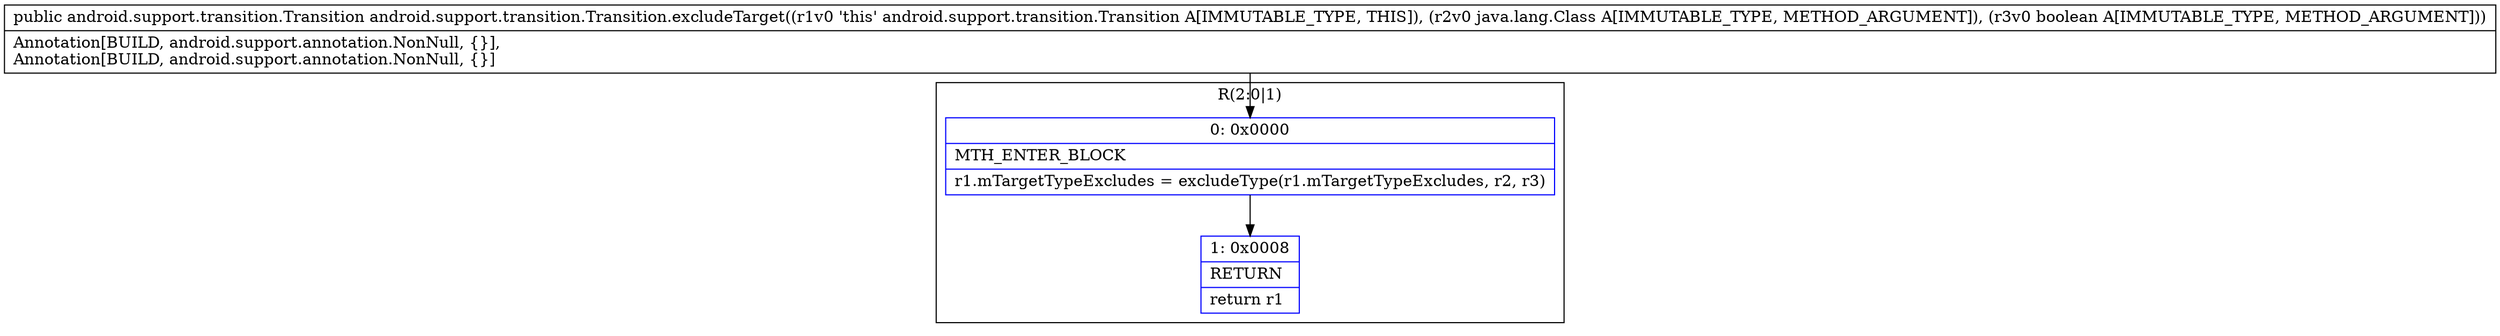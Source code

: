digraph "CFG forandroid.support.transition.Transition.excludeTarget(Ljava\/lang\/Class;Z)Landroid\/support\/transition\/Transition;" {
subgraph cluster_Region_12997168 {
label = "R(2:0|1)";
node [shape=record,color=blue];
Node_0 [shape=record,label="{0\:\ 0x0000|MTH_ENTER_BLOCK\l|r1.mTargetTypeExcludes = excludeType(r1.mTargetTypeExcludes, r2, r3)\l}"];
Node_1 [shape=record,label="{1\:\ 0x0008|RETURN\l|return r1\l}"];
}
MethodNode[shape=record,label="{public android.support.transition.Transition android.support.transition.Transition.excludeTarget((r1v0 'this' android.support.transition.Transition A[IMMUTABLE_TYPE, THIS]), (r2v0 java.lang.Class A[IMMUTABLE_TYPE, METHOD_ARGUMENT]), (r3v0 boolean A[IMMUTABLE_TYPE, METHOD_ARGUMENT]))  | Annotation[BUILD, android.support.annotation.NonNull, \{\}], \lAnnotation[BUILD, android.support.annotation.NonNull, \{\}]\l}"];
MethodNode -> Node_0;
Node_0 -> Node_1;
}

